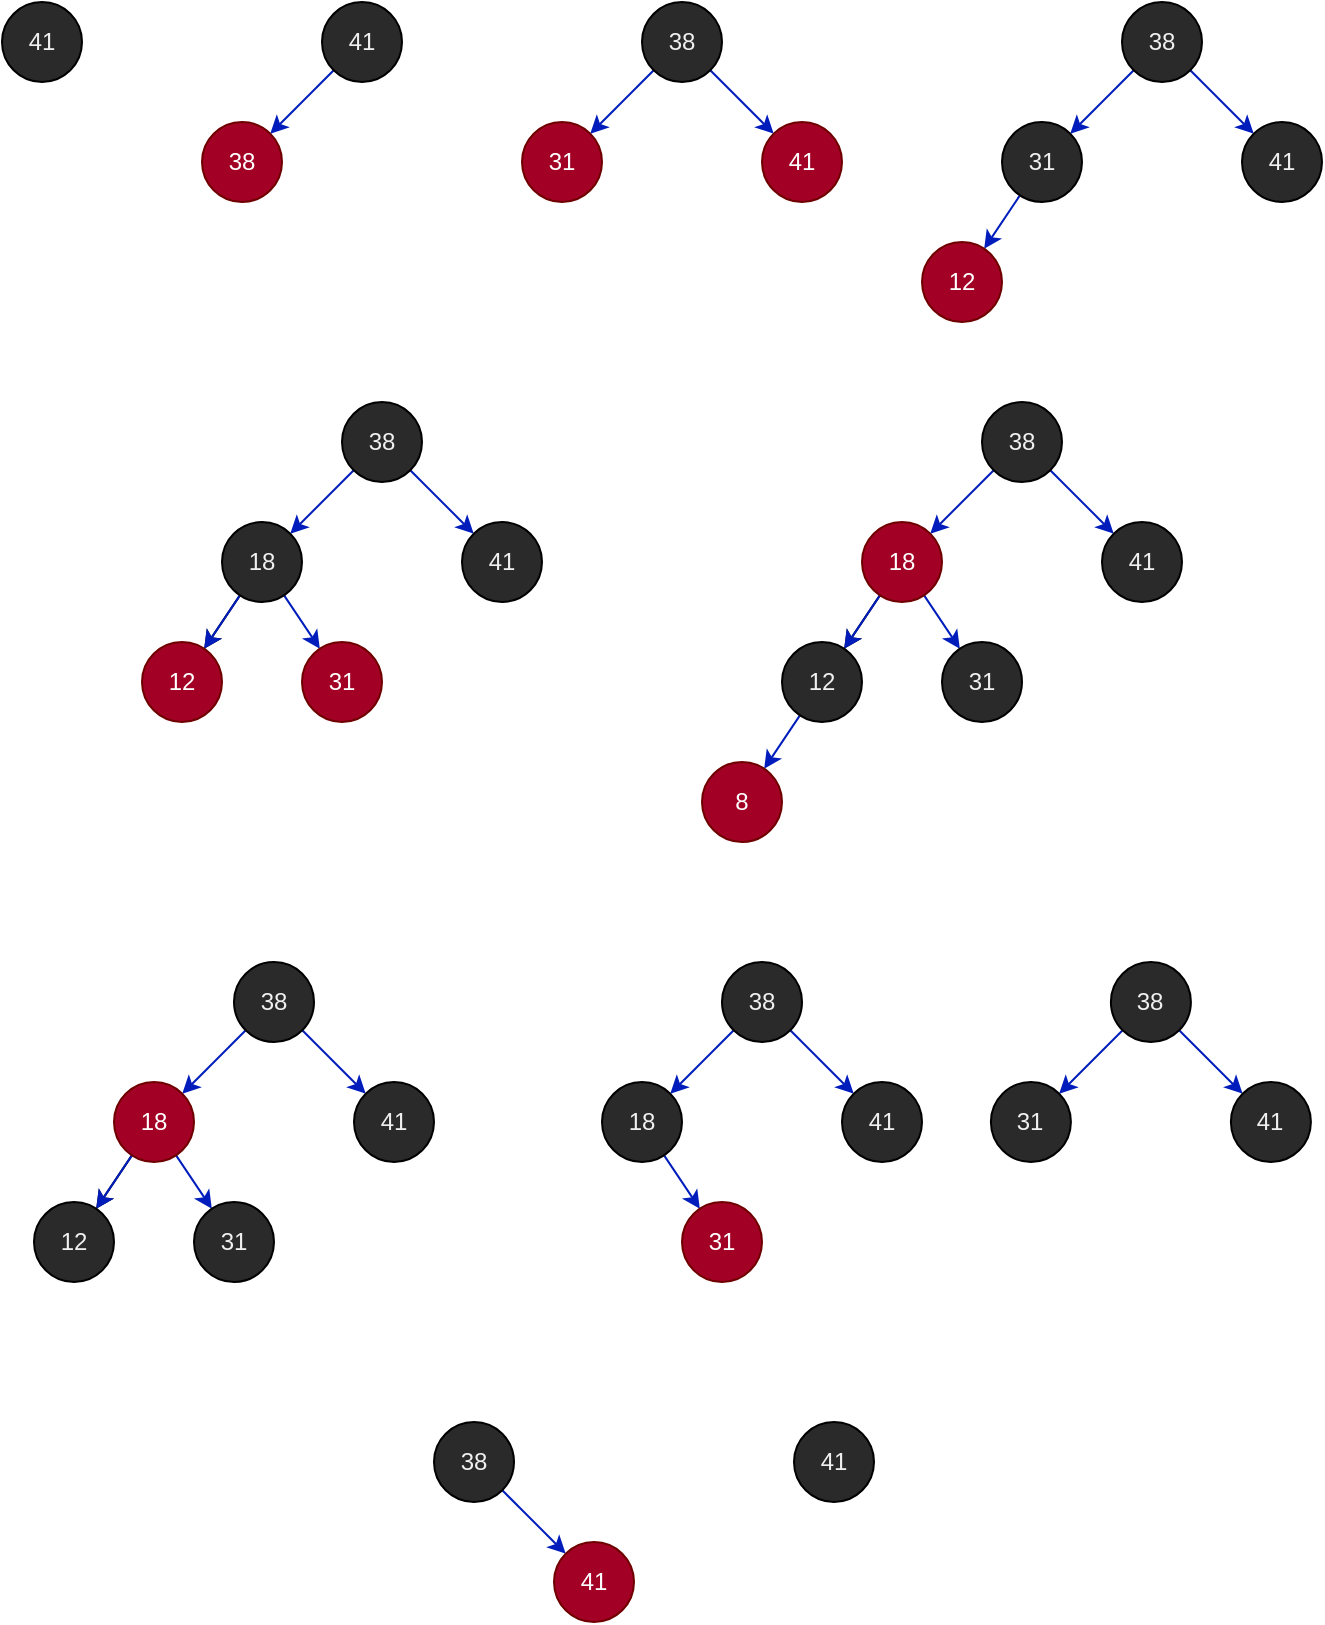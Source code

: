 <mxfile>
    <diagram id="Y1CyjDUYdALjf96n-0KP" name="Página-1">
        <mxGraphModel dx="991" dy="790" grid="1" gridSize="10" guides="1" tooltips="1" connect="1" arrows="1" fold="1" page="1" pageScale="1" pageWidth="827" pageHeight="1169" background="#ffffff" math="0" shadow="0">
            <root>
                <mxCell id="0"/>
                <mxCell id="1" parent="0"/>
                <mxCell id="4" value="" style="edgeStyle=none;html=1;fillColor=#0050ef;strokeColor=#001DBC;" edge="1" parent="1" source="2" target="3">
                    <mxGeometry relative="1" as="geometry"/>
                </mxCell>
                <mxCell id="2" value="41" style="ellipse;whiteSpace=wrap;html=1;aspect=fixed;fillColor=#2A2A2A;shadow=0;fontColor=#F0F0F0;" vertex="1" parent="1">
                    <mxGeometry x="244" y="40" width="40" height="40" as="geometry"/>
                </mxCell>
                <mxCell id="3" value="38&lt;br&gt;" style="ellipse;whiteSpace=wrap;html=1;aspect=fixed;fillColor=#a20025;fontColor=#ffffff;strokeColor=#6F0000;" vertex="1" parent="1">
                    <mxGeometry x="184" y="100" width="40" height="40" as="geometry"/>
                </mxCell>
                <mxCell id="5" value="41" style="ellipse;whiteSpace=wrap;html=1;aspect=fixed;fillColor=#2A2A2A;shadow=0;fontColor=#F0F0F0;" vertex="1" parent="1">
                    <mxGeometry x="84" y="40" width="40" height="40" as="geometry"/>
                </mxCell>
                <mxCell id="6" value="" style="edgeStyle=none;html=1;fillColor=#0050ef;strokeColor=#001DBC;" edge="1" parent="1" source="7" target="8">
                    <mxGeometry relative="1" as="geometry"/>
                </mxCell>
                <mxCell id="10" value="" style="edgeStyle=none;html=1;fillColor=#0050ef;strokeColor=#001DBC;" edge="1" parent="1" source="7" target="9">
                    <mxGeometry relative="1" as="geometry"/>
                </mxCell>
                <mxCell id="7" value="38" style="ellipse;whiteSpace=wrap;html=1;aspect=fixed;fillColor=#2A2A2A;shadow=0;fontColor=#F0F0F0;" vertex="1" parent="1">
                    <mxGeometry x="404" y="40" width="40" height="40" as="geometry"/>
                </mxCell>
                <mxCell id="8" value="31" style="ellipse;whiteSpace=wrap;html=1;aspect=fixed;fillColor=#a20025;fontColor=#ffffff;strokeColor=#6F0000;" vertex="1" parent="1">
                    <mxGeometry x="344" y="100" width="40" height="40" as="geometry"/>
                </mxCell>
                <mxCell id="9" value="41" style="ellipse;whiteSpace=wrap;html=1;aspect=fixed;fillColor=#a20025;fontColor=#ffffff;strokeColor=#6F0000;" vertex="1" parent="1">
                    <mxGeometry x="464" y="100" width="40" height="40" as="geometry"/>
                </mxCell>
                <mxCell id="11" value="" style="edgeStyle=none;html=1;fillColor=#0050ef;strokeColor=#001DBC;" edge="1" parent="1" source="13" target="14">
                    <mxGeometry relative="1" as="geometry"/>
                </mxCell>
                <mxCell id="12" value="" style="edgeStyle=none;html=1;fillColor=#0050ef;strokeColor=#001DBC;" edge="1" parent="1" source="13" target="15">
                    <mxGeometry relative="1" as="geometry"/>
                </mxCell>
                <mxCell id="13" value="38" style="ellipse;whiteSpace=wrap;html=1;aspect=fixed;fillColor=#2A2A2A;shadow=0;fontColor=#F0F0F0;" vertex="1" parent="1">
                    <mxGeometry x="644" y="40" width="40" height="40" as="geometry"/>
                </mxCell>
                <mxCell id="17" value="" style="edgeStyle=none;html=1;fillColor=#0050ef;strokeColor=#001DBC;" edge="1" parent="1" source="14" target="16">
                    <mxGeometry relative="1" as="geometry"/>
                </mxCell>
                <mxCell id="14" value="31" style="ellipse;whiteSpace=wrap;html=1;aspect=fixed;fillColor=#2A2A2A;shadow=0;fontColor=#F0F0F0;" vertex="1" parent="1">
                    <mxGeometry x="584" y="100" width="40" height="40" as="geometry"/>
                </mxCell>
                <mxCell id="15" value="41" style="ellipse;whiteSpace=wrap;html=1;aspect=fixed;fillColor=#2A2A2A;shadow=0;fontColor=#F0F0F0;" vertex="1" parent="1">
                    <mxGeometry x="704" y="100" width="40" height="40" as="geometry"/>
                </mxCell>
                <mxCell id="16" value="12" style="ellipse;whiteSpace=wrap;html=1;aspect=fixed;fillColor=#a20025;fontColor=#ffffff;strokeColor=#6F0000;" vertex="1" parent="1">
                    <mxGeometry x="544" y="160" width="40" height="40" as="geometry"/>
                </mxCell>
                <mxCell id="18" value="" style="edgeStyle=none;html=1;fillColor=#0050ef;strokeColor=#001DBC;" edge="1" parent="1" source="20" target="22">
                    <mxGeometry relative="1" as="geometry"/>
                </mxCell>
                <mxCell id="19" value="" style="edgeStyle=none;html=1;fillColor=#0050ef;strokeColor=#001DBC;" edge="1" parent="1" source="20" target="23">
                    <mxGeometry relative="1" as="geometry"/>
                </mxCell>
                <mxCell id="20" value="38" style="ellipse;whiteSpace=wrap;html=1;aspect=fixed;fillColor=#2A2A2A;shadow=0;fontColor=#F0F0F0;" vertex="1" parent="1">
                    <mxGeometry x="254" y="240" width="40" height="40" as="geometry"/>
                </mxCell>
                <mxCell id="21" value="" style="edgeStyle=none;html=1;" edge="1" parent="1" source="22" target="24">
                    <mxGeometry relative="1" as="geometry"/>
                </mxCell>
                <mxCell id="25" value="" style="edgeStyle=none;html=1;fillColor=#0050ef;strokeColor=#001DBC;" edge="1" parent="1" source="22" target="24">
                    <mxGeometry relative="1" as="geometry"/>
                </mxCell>
                <mxCell id="27" value="" style="edgeStyle=none;html=1;fillColor=#0050ef;strokeColor=#001DBC;" edge="1" parent="1" source="22" target="26">
                    <mxGeometry relative="1" as="geometry"/>
                </mxCell>
                <mxCell id="22" value="18" style="ellipse;whiteSpace=wrap;html=1;aspect=fixed;fillColor=#2A2A2A;shadow=0;fontColor=#F0F0F0;" vertex="1" parent="1">
                    <mxGeometry x="194" y="300" width="40" height="40" as="geometry"/>
                </mxCell>
                <mxCell id="23" value="41" style="ellipse;whiteSpace=wrap;html=1;aspect=fixed;fillColor=#2A2A2A;shadow=0;fontColor=#F0F0F0;" vertex="1" parent="1">
                    <mxGeometry x="314" y="300" width="40" height="40" as="geometry"/>
                </mxCell>
                <mxCell id="24" value="12" style="ellipse;whiteSpace=wrap;html=1;aspect=fixed;fillColor=#a20025;fontColor=#ffffff;strokeColor=#6F0000;" vertex="1" parent="1">
                    <mxGeometry x="154" y="360" width="40" height="40" as="geometry"/>
                </mxCell>
                <mxCell id="26" value="31" style="ellipse;whiteSpace=wrap;html=1;aspect=fixed;fillColor=#a20025;fontColor=#ffffff;strokeColor=#6F0000;" vertex="1" parent="1">
                    <mxGeometry x="234" y="360" width="40" height="40" as="geometry"/>
                </mxCell>
                <mxCell id="28" value="" style="edgeStyle=none;html=1;fillColor=#0050ef;strokeColor=#001DBC;" edge="1" parent="1" source="30" target="34">
                    <mxGeometry relative="1" as="geometry"/>
                </mxCell>
                <mxCell id="29" value="" style="edgeStyle=none;html=1;fillColor=#0050ef;strokeColor=#001DBC;" edge="1" parent="1" source="30" target="35">
                    <mxGeometry relative="1" as="geometry"/>
                </mxCell>
                <mxCell id="30" value="38" style="ellipse;whiteSpace=wrap;html=1;aspect=fixed;fillColor=#2A2A2A;shadow=0;fontColor=#F0F0F0;" vertex="1" parent="1">
                    <mxGeometry x="574" y="240" width="40" height="40" as="geometry"/>
                </mxCell>
                <mxCell id="31" value="" style="edgeStyle=none;html=1;" edge="1" parent="1" source="34" target="36">
                    <mxGeometry relative="1" as="geometry"/>
                </mxCell>
                <mxCell id="32" value="" style="edgeStyle=none;html=1;fillColor=#0050ef;strokeColor=#001DBC;" edge="1" parent="1" source="34" target="36">
                    <mxGeometry relative="1" as="geometry"/>
                </mxCell>
                <mxCell id="33" value="" style="edgeStyle=none;html=1;fillColor=#0050ef;strokeColor=#001DBC;" edge="1" parent="1" source="34" target="37">
                    <mxGeometry relative="1" as="geometry"/>
                </mxCell>
                <mxCell id="34" value="18" style="ellipse;whiteSpace=wrap;html=1;aspect=fixed;fillColor=#a20025;fontColor=#ffffff;strokeColor=#6F0000;" vertex="1" parent="1">
                    <mxGeometry x="514" y="300" width="40" height="40" as="geometry"/>
                </mxCell>
                <mxCell id="35" value="41" style="ellipse;whiteSpace=wrap;html=1;aspect=fixed;fillColor=#2A2A2A;shadow=0;fontColor=#F0F0F0;" vertex="1" parent="1">
                    <mxGeometry x="634" y="300" width="40" height="40" as="geometry"/>
                </mxCell>
                <mxCell id="39" value="" style="edgeStyle=none;html=1;fillColor=#0050ef;strokeColor=#001DBC;" edge="1" parent="1" source="36" target="38">
                    <mxGeometry relative="1" as="geometry"/>
                </mxCell>
                <mxCell id="36" value="12" style="ellipse;whiteSpace=wrap;html=1;aspect=fixed;fillColor=#2A2A2A;shadow=0;fontColor=#F0F0F0;" vertex="1" parent="1">
                    <mxGeometry x="474" y="360" width="40" height="40" as="geometry"/>
                </mxCell>
                <mxCell id="37" value="31" style="ellipse;whiteSpace=wrap;html=1;aspect=fixed;fillColor=#2A2A2A;shadow=0;fontColor=#F0F0F0;" vertex="1" parent="1">
                    <mxGeometry x="554" y="360" width="40" height="40" as="geometry"/>
                </mxCell>
                <mxCell id="38" value="8" style="ellipse;whiteSpace=wrap;html=1;aspect=fixed;fillColor=#a20025;fontColor=#ffffff;strokeColor=#6F0000;" vertex="1" parent="1">
                    <mxGeometry x="434" y="420" width="40" height="40" as="geometry"/>
                </mxCell>
                <mxCell id="45" value="" style="edgeStyle=none;html=1;fillColor=#0050ef;strokeColor=#001DBC;" edge="1" parent="1" source="47" target="51">
                    <mxGeometry relative="1" as="geometry"/>
                </mxCell>
                <mxCell id="46" value="" style="edgeStyle=none;html=1;fillColor=#0050ef;strokeColor=#001DBC;" edge="1" parent="1" source="47" target="52">
                    <mxGeometry relative="1" as="geometry"/>
                </mxCell>
                <mxCell id="47" value="38" style="ellipse;whiteSpace=wrap;html=1;aspect=fixed;fillColor=#2A2A2A;shadow=0;fontColor=#F0F0F0;" vertex="1" parent="1">
                    <mxGeometry x="200" y="520" width="40" height="40" as="geometry"/>
                </mxCell>
                <mxCell id="48" value="" style="edgeStyle=none;html=1;" edge="1" parent="1" source="51" target="54">
                    <mxGeometry relative="1" as="geometry"/>
                </mxCell>
                <mxCell id="49" value="" style="edgeStyle=none;html=1;fillColor=#0050ef;strokeColor=#001DBC;" edge="1" parent="1" source="51" target="54">
                    <mxGeometry relative="1" as="geometry"/>
                </mxCell>
                <mxCell id="50" value="" style="edgeStyle=none;html=1;fillColor=#0050ef;strokeColor=#001DBC;" edge="1" parent="1" source="51" target="55">
                    <mxGeometry relative="1" as="geometry"/>
                </mxCell>
                <mxCell id="51" value="18" style="ellipse;whiteSpace=wrap;html=1;aspect=fixed;fillColor=#a20025;fontColor=#ffffff;strokeColor=#6F0000;" vertex="1" parent="1">
                    <mxGeometry x="140" y="580" width="40" height="40" as="geometry"/>
                </mxCell>
                <mxCell id="52" value="41" style="ellipse;whiteSpace=wrap;html=1;aspect=fixed;fillColor=#2A2A2A;shadow=0;fontColor=#F0F0F0;" vertex="1" parent="1">
                    <mxGeometry x="260" y="580" width="40" height="40" as="geometry"/>
                </mxCell>
                <mxCell id="54" value="12" style="ellipse;whiteSpace=wrap;html=1;aspect=fixed;fillColor=#2A2A2A;shadow=0;fontColor=#F0F0F0;" vertex="1" parent="1">
                    <mxGeometry x="100" y="640" width="40" height="40" as="geometry"/>
                </mxCell>
                <mxCell id="55" value="31" style="ellipse;whiteSpace=wrap;html=1;aspect=fixed;fillColor=#2A2A2A;shadow=0;fontColor=#F0F0F0;" vertex="1" parent="1">
                    <mxGeometry x="180" y="640" width="40" height="40" as="geometry"/>
                </mxCell>
                <mxCell id="57" value="" style="edgeStyle=none;html=1;fillColor=#0050ef;strokeColor=#001DBC;" edge="1" parent="1" source="59" target="63">
                    <mxGeometry relative="1" as="geometry"/>
                </mxCell>
                <mxCell id="58" value="" style="edgeStyle=none;html=1;fillColor=#0050ef;strokeColor=#001DBC;" edge="1" parent="1" source="59" target="64">
                    <mxGeometry relative="1" as="geometry"/>
                </mxCell>
                <mxCell id="59" value="38" style="ellipse;whiteSpace=wrap;html=1;aspect=fixed;fillColor=#2A2A2A;shadow=0;fontColor=#F0F0F0;" vertex="1" parent="1">
                    <mxGeometry x="444" y="520" width="40" height="40" as="geometry"/>
                </mxCell>
                <mxCell id="62" value="" style="edgeStyle=none;html=1;fillColor=#0050ef;strokeColor=#001DBC;" edge="1" parent="1" source="63" target="66">
                    <mxGeometry relative="1" as="geometry"/>
                </mxCell>
                <mxCell id="63" value="18" style="ellipse;whiteSpace=wrap;html=1;aspect=fixed;fillColor=#2A2A2A;fontColor=#F0F0F0;" vertex="1" parent="1">
                    <mxGeometry x="384" y="580" width="40" height="40" as="geometry"/>
                </mxCell>
                <mxCell id="64" value="41" style="ellipse;whiteSpace=wrap;html=1;aspect=fixed;fillColor=#2A2A2A;shadow=0;fontColor=#F0F0F0;" vertex="1" parent="1">
                    <mxGeometry x="504" y="580" width="40" height="40" as="geometry"/>
                </mxCell>
                <mxCell id="66" value="31" style="ellipse;whiteSpace=wrap;html=1;aspect=fixed;fillColor=#a20025;shadow=0;fontColor=#ffffff;strokeColor=#6F0000;" vertex="1" parent="1">
                    <mxGeometry x="424" y="640" width="40" height="40" as="geometry"/>
                </mxCell>
                <mxCell id="67" value="" style="edgeStyle=none;html=1;fillColor=#0050ef;strokeColor=#001DBC;" edge="1" parent="1" source="69" target="72">
                    <mxGeometry relative="1" as="geometry"/>
                </mxCell>
                <mxCell id="68" value="" style="edgeStyle=none;html=1;fillColor=#0050ef;strokeColor=#001DBC;" edge="1" parent="1" source="69" target="73">
                    <mxGeometry relative="1" as="geometry"/>
                </mxCell>
                <mxCell id="69" value="38" style="ellipse;whiteSpace=wrap;html=1;aspect=fixed;fillColor=#2A2A2A;shadow=0;fontColor=#F0F0F0;" vertex="1" parent="1">
                    <mxGeometry x="638.45" y="520" width="40" height="40" as="geometry"/>
                </mxCell>
                <mxCell id="72" value="31" style="ellipse;whiteSpace=wrap;html=1;aspect=fixed;fillColor=#2A2A2A;fontColor=#F0F0F0;" vertex="1" parent="1">
                    <mxGeometry x="578.45" y="580" width="40" height="40" as="geometry"/>
                </mxCell>
                <mxCell id="73" value="41" style="ellipse;whiteSpace=wrap;html=1;aspect=fixed;fillColor=#2A2A2A;shadow=0;fontColor=#F0F0F0;" vertex="1" parent="1">
                    <mxGeometry x="698.45" y="580" width="40" height="40" as="geometry"/>
                </mxCell>
                <mxCell id="76" value="" style="edgeStyle=none;html=1;fillColor=#0050ef;strokeColor=#001DBC;" edge="1" parent="1" source="77" target="79">
                    <mxGeometry relative="1" as="geometry"/>
                </mxCell>
                <mxCell id="77" value="38" style="ellipse;whiteSpace=wrap;html=1;aspect=fixed;fillColor=#2A2A2A;shadow=0;fontColor=#F0F0F0;" vertex="1" parent="1">
                    <mxGeometry x="300.0" y="750" width="40" height="40" as="geometry"/>
                </mxCell>
                <mxCell id="79" value="41" style="ellipse;whiteSpace=wrap;html=1;aspect=fixed;fillColor=#a20025;shadow=0;fontColor=#ffffff;strokeColor=#6F0000;" vertex="1" parent="1">
                    <mxGeometry x="360.0" y="810" width="40" height="40" as="geometry"/>
                </mxCell>
                <mxCell id="80" value="41" style="ellipse;whiteSpace=wrap;html=1;aspect=fixed;shadow=0;fillColor=#2A2A2A;fontColor=#F0F0F0;" vertex="1" parent="1">
                    <mxGeometry x="480.0" y="750" width="40" height="40" as="geometry"/>
                </mxCell>
            </root>
        </mxGraphModel>
    </diagram>
</mxfile>